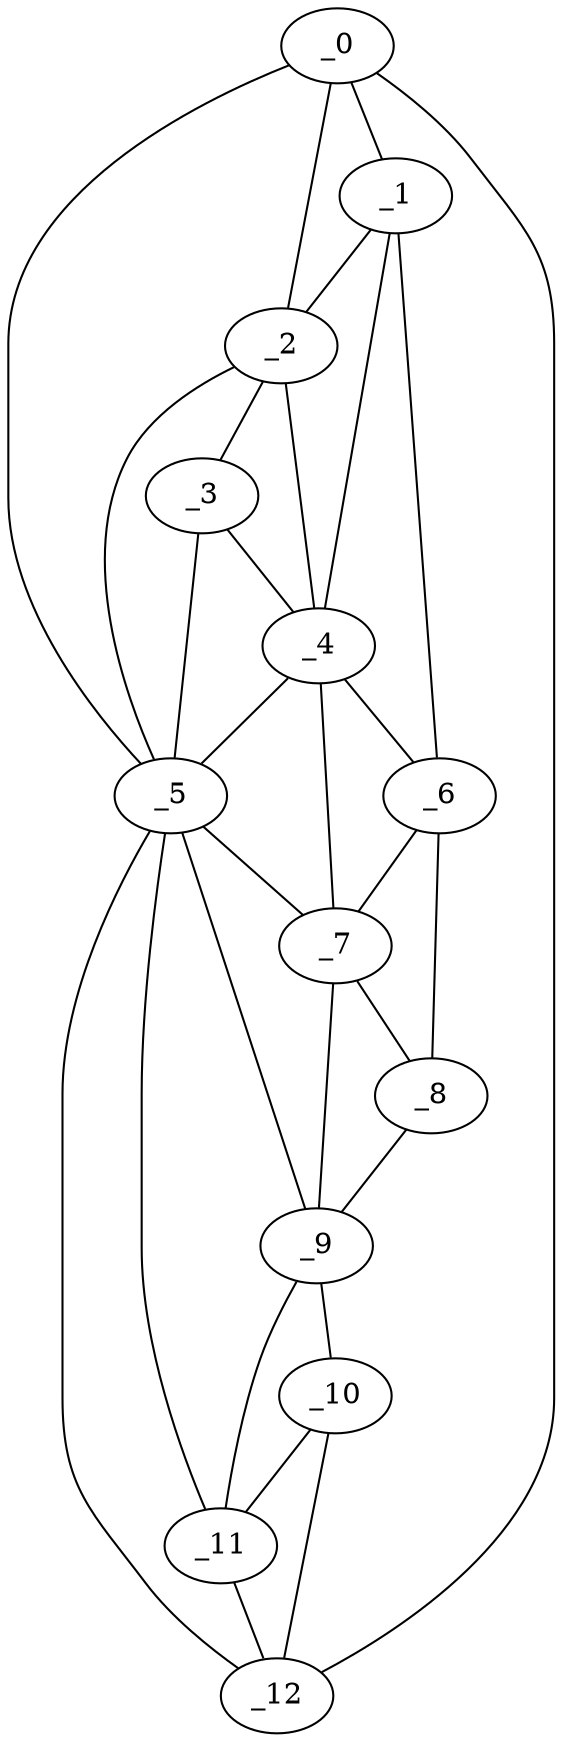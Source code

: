graph "obj42__175.gxl" {
	_0	 [x=5,
		y=73];
	_1	 [x=10,
		y=57];
	_0 -- _1	 [valence=1];
	_2	 [x=21,
		y=60];
	_0 -- _2	 [valence=2];
	_5	 [x=46,
		y=67];
	_0 -- _5	 [valence=1];
	_12	 [x=126,
		y=63];
	_0 -- _12	 [valence=1];
	_1 -- _2	 [valence=2];
	_4	 [x=41,
		y=51];
	_1 -- _4	 [valence=1];
	_6	 [x=47,
		y=42];
	_1 -- _6	 [valence=1];
	_3	 [x=34,
		y=57];
	_2 -- _3	 [valence=2];
	_2 -- _4	 [valence=1];
	_2 -- _5	 [valence=2];
	_3 -- _4	 [valence=2];
	_3 -- _5	 [valence=1];
	_4 -- _5	 [valence=2];
	_4 -- _6	 [valence=2];
	_7	 [x=50,
		y=56];
	_4 -- _7	 [valence=2];
	_5 -- _7	 [valence=1];
	_9	 [x=88,
		y=46];
	_5 -- _9	 [valence=2];
	_11	 [x=112,
		y=59];
	_5 -- _11	 [valence=1];
	_5 -- _12	 [valence=2];
	_6 -- _7	 [valence=1];
	_8	 [x=64,
		y=43];
	_6 -- _8	 [valence=1];
	_7 -- _8	 [valence=2];
	_7 -- _9	 [valence=1];
	_8 -- _9	 [valence=1];
	_10	 [x=108,
		y=53];
	_9 -- _10	 [valence=1];
	_9 -- _11	 [valence=1];
	_10 -- _11	 [valence=2];
	_10 -- _12	 [valence=1];
	_11 -- _12	 [valence=2];
}
